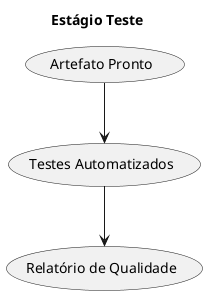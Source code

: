 @startuml
title Estágio Teste
(Artefato Pronto) --> (Testes Automatizados)
(Testes Automatizados) --> (Relatório de Qualidade)
@enduml
